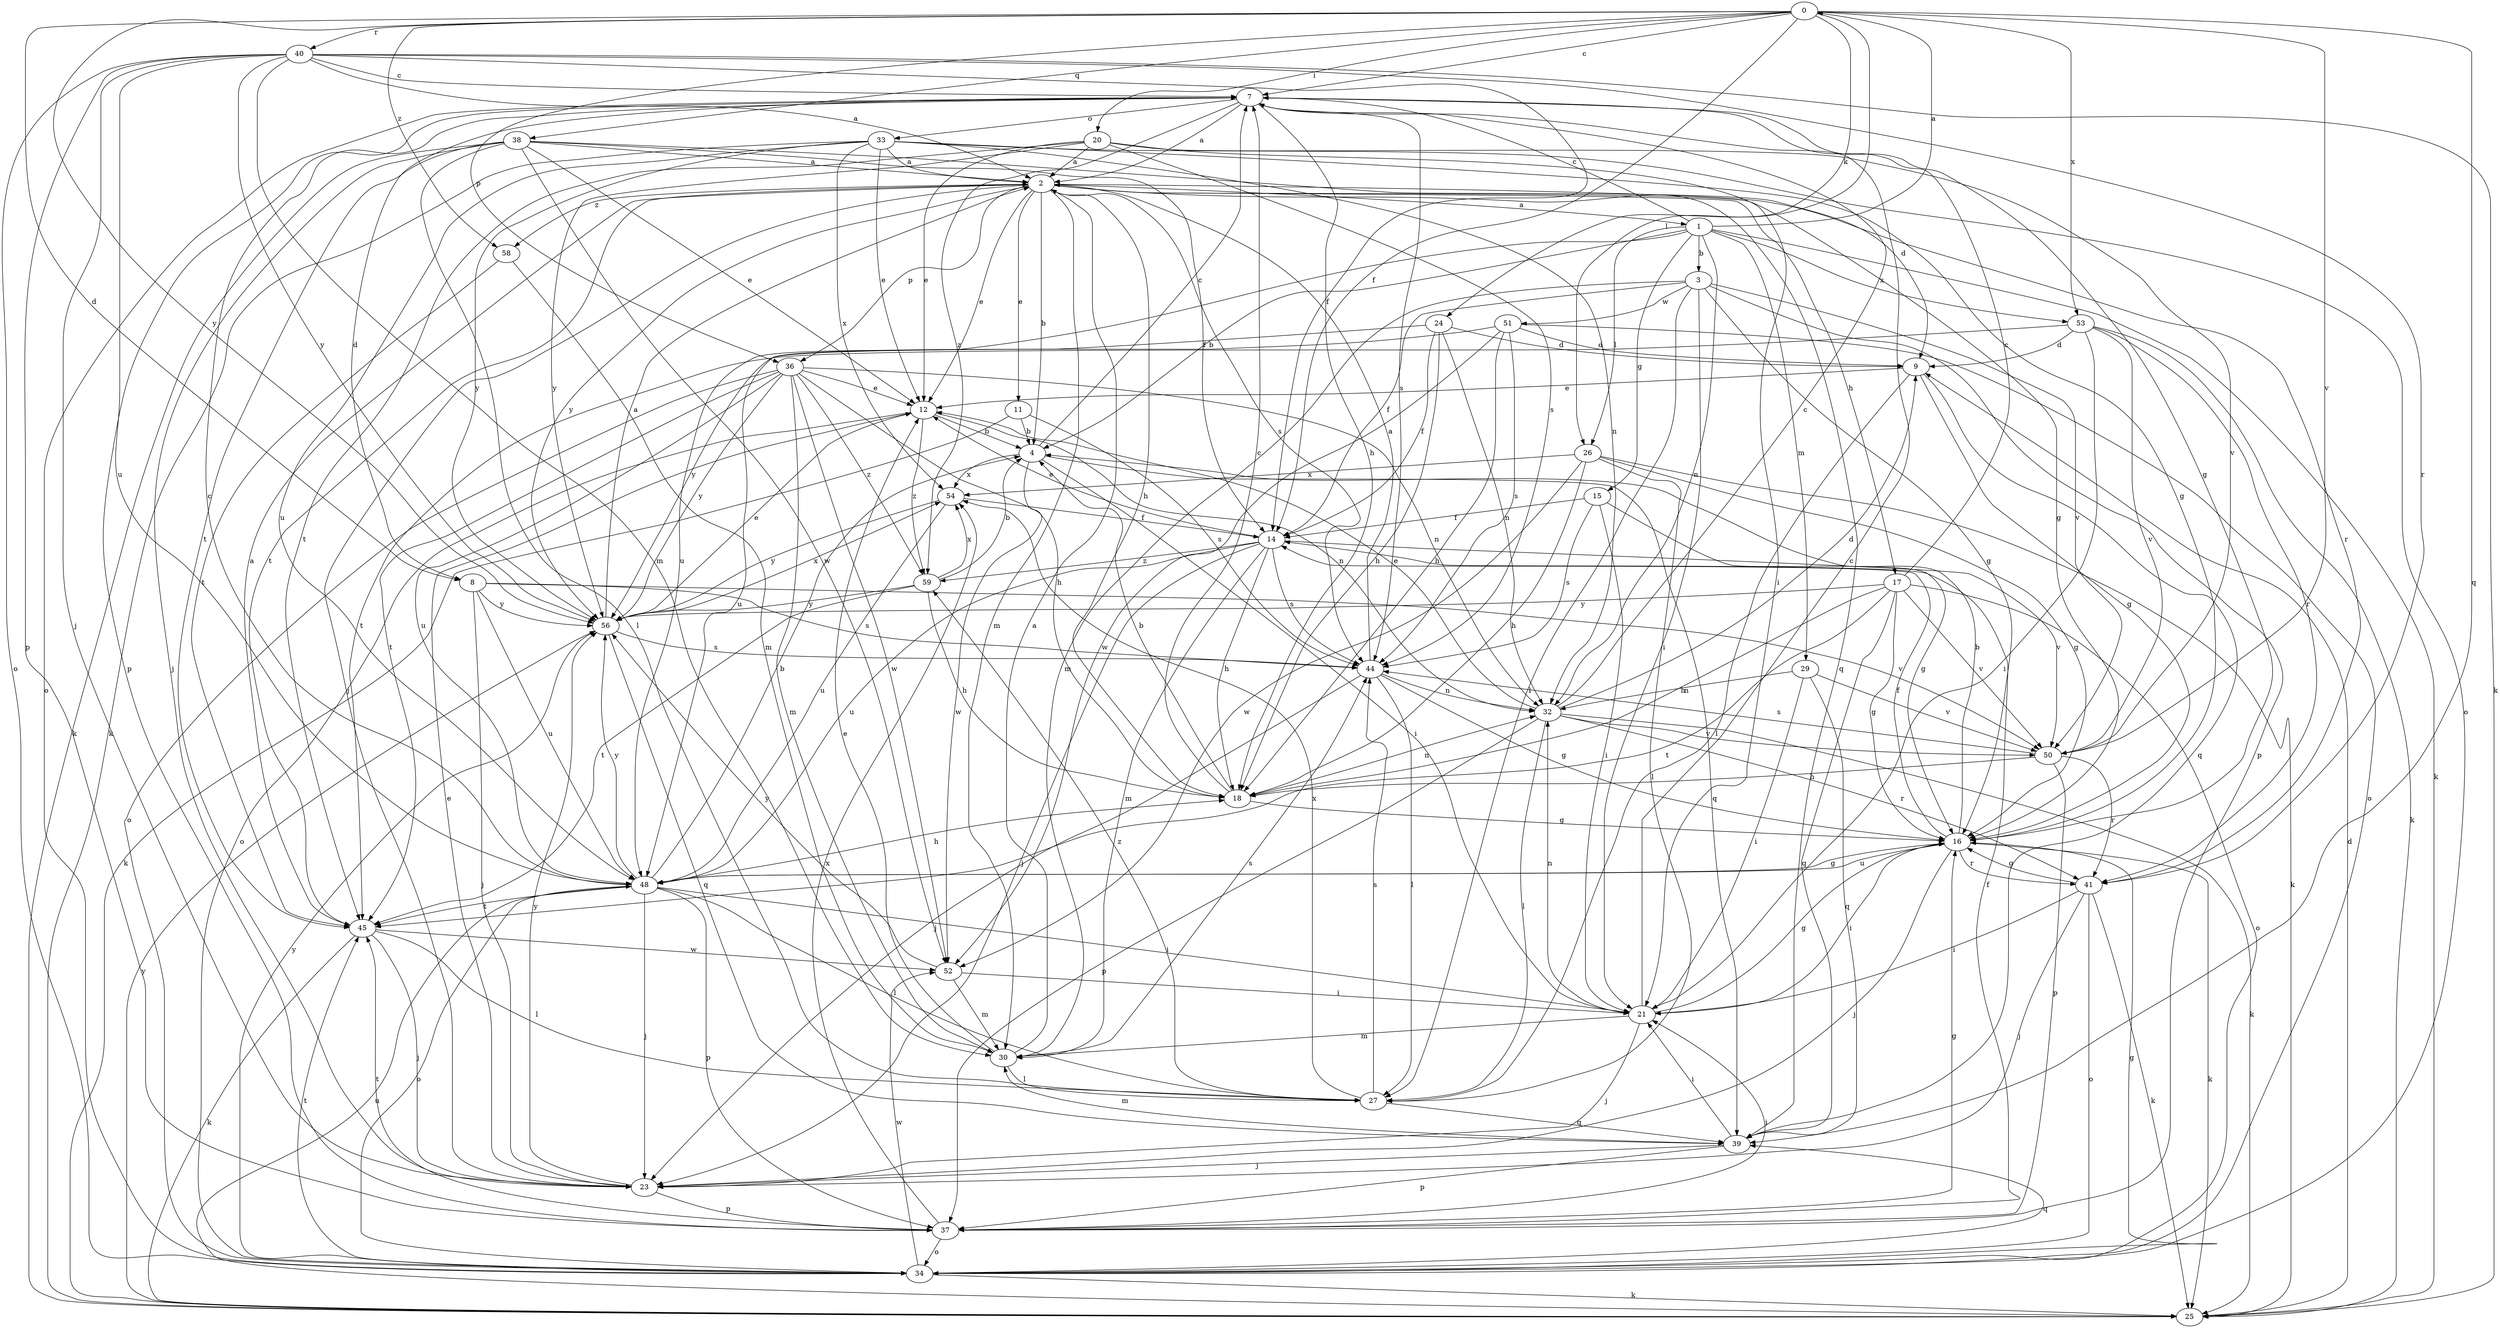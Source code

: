 strict digraph  {
0;
1;
2;
3;
4;
7;
8;
9;
11;
12;
14;
15;
16;
17;
18;
20;
21;
23;
24;
25;
26;
27;
29;
30;
32;
33;
34;
36;
37;
38;
39;
40;
41;
44;
45;
48;
50;
51;
52;
53;
54;
56;
58;
59;
0 -> 7  [label=c];
0 -> 8  [label=d];
0 -> 14  [label=f];
0 -> 20  [label=i];
0 -> 24  [label=k];
0 -> 26  [label=l];
0 -> 36  [label=p];
0 -> 38  [label=q];
0 -> 39  [label=q];
0 -> 40  [label=r];
0 -> 50  [label=v];
0 -> 53  [label=x];
0 -> 56  [label=y];
0 -> 58  [label=z];
1 -> 0  [label=a];
1 -> 3  [label=b];
1 -> 4  [label=b];
1 -> 7  [label=c];
1 -> 15  [label=g];
1 -> 25  [label=k];
1 -> 26  [label=l];
1 -> 29  [label=m];
1 -> 32  [label=n];
1 -> 48  [label=u];
1 -> 53  [label=x];
2 -> 1  [label=a];
2 -> 4  [label=b];
2 -> 11  [label=e];
2 -> 12  [label=e];
2 -> 16  [label=g];
2 -> 17  [label=h];
2 -> 18  [label=h];
2 -> 23  [label=j];
2 -> 30  [label=m];
2 -> 36  [label=p];
2 -> 39  [label=q];
2 -> 41  [label=r];
2 -> 44  [label=s];
2 -> 45  [label=t];
2 -> 56  [label=y];
2 -> 58  [label=z];
3 -> 14  [label=f];
3 -> 16  [label=g];
3 -> 21  [label=i];
3 -> 27  [label=l];
3 -> 30  [label=m];
3 -> 37  [label=p];
3 -> 50  [label=v];
3 -> 51  [label=w];
4 -> 7  [label=c];
4 -> 21  [label=i];
4 -> 39  [label=q];
4 -> 52  [label=w];
4 -> 54  [label=x];
7 -> 2  [label=a];
7 -> 8  [label=d];
7 -> 16  [label=g];
7 -> 18  [label=h];
7 -> 33  [label=o];
7 -> 34  [label=o];
7 -> 37  [label=p];
7 -> 44  [label=s];
7 -> 59  [label=z];
8 -> 23  [label=j];
8 -> 44  [label=s];
8 -> 48  [label=u];
8 -> 50  [label=v];
8 -> 56  [label=y];
9 -> 12  [label=e];
9 -> 16  [label=g];
9 -> 27  [label=l];
9 -> 39  [label=q];
11 -> 4  [label=b];
11 -> 25  [label=k];
11 -> 44  [label=s];
12 -> 4  [label=b];
12 -> 32  [label=n];
12 -> 34  [label=o];
12 -> 59  [label=z];
14 -> 12  [label=e];
14 -> 18  [label=h];
14 -> 23  [label=j];
14 -> 30  [label=m];
14 -> 44  [label=s];
14 -> 48  [label=u];
14 -> 50  [label=v];
14 -> 59  [label=z];
15 -> 14  [label=f];
15 -> 16  [label=g];
15 -> 21  [label=i];
15 -> 44  [label=s];
16 -> 4  [label=b];
16 -> 14  [label=f];
16 -> 21  [label=i];
16 -> 23  [label=j];
16 -> 25  [label=k];
16 -> 41  [label=r];
16 -> 48  [label=u];
17 -> 7  [label=c];
17 -> 16  [label=g];
17 -> 18  [label=h];
17 -> 34  [label=o];
17 -> 39  [label=q];
17 -> 45  [label=t];
17 -> 50  [label=v];
17 -> 56  [label=y];
18 -> 4  [label=b];
18 -> 7  [label=c];
18 -> 16  [label=g];
18 -> 32  [label=n];
20 -> 2  [label=a];
20 -> 12  [label=e];
20 -> 21  [label=i];
20 -> 44  [label=s];
20 -> 45  [label=t];
20 -> 50  [label=v];
20 -> 56  [label=y];
21 -> 7  [label=c];
21 -> 16  [label=g];
21 -> 23  [label=j];
21 -> 30  [label=m];
21 -> 32  [label=n];
23 -> 12  [label=e];
23 -> 37  [label=p];
23 -> 56  [label=y];
24 -> 9  [label=d];
24 -> 14  [label=f];
24 -> 18  [label=h];
24 -> 32  [label=n];
24 -> 48  [label=u];
25 -> 9  [label=d];
25 -> 48  [label=u];
25 -> 56  [label=y];
26 -> 16  [label=g];
26 -> 18  [label=h];
26 -> 25  [label=k];
26 -> 27  [label=l];
26 -> 52  [label=w];
26 -> 54  [label=x];
27 -> 39  [label=q];
27 -> 44  [label=s];
27 -> 54  [label=x];
27 -> 59  [label=z];
29 -> 21  [label=i];
29 -> 32  [label=n];
29 -> 39  [label=q];
29 -> 50  [label=v];
30 -> 2  [label=a];
30 -> 12  [label=e];
30 -> 27  [label=l];
30 -> 44  [label=s];
32 -> 7  [label=c];
32 -> 9  [label=d];
32 -> 12  [label=e];
32 -> 25  [label=k];
32 -> 27  [label=l];
32 -> 37  [label=p];
32 -> 41  [label=r];
32 -> 50  [label=v];
33 -> 2  [label=a];
33 -> 12  [label=e];
33 -> 16  [label=g];
33 -> 25  [label=k];
33 -> 32  [label=n];
33 -> 34  [label=o];
33 -> 48  [label=u];
33 -> 54  [label=x];
33 -> 56  [label=y];
34 -> 16  [label=g];
34 -> 25  [label=k];
34 -> 39  [label=q];
34 -> 45  [label=t];
34 -> 52  [label=w];
34 -> 56  [label=y];
36 -> 12  [label=e];
36 -> 18  [label=h];
36 -> 30  [label=m];
36 -> 32  [label=n];
36 -> 34  [label=o];
36 -> 45  [label=t];
36 -> 48  [label=u];
36 -> 52  [label=w];
36 -> 56  [label=y];
36 -> 59  [label=z];
37 -> 14  [label=f];
37 -> 16  [label=g];
37 -> 21  [label=i];
37 -> 34  [label=o];
37 -> 45  [label=t];
37 -> 54  [label=x];
38 -> 2  [label=a];
38 -> 9  [label=d];
38 -> 12  [label=e];
38 -> 14  [label=f];
38 -> 23  [label=j];
38 -> 25  [label=k];
38 -> 27  [label=l];
38 -> 45  [label=t];
38 -> 52  [label=w];
39 -> 21  [label=i];
39 -> 23  [label=j];
39 -> 30  [label=m];
39 -> 37  [label=p];
40 -> 2  [label=a];
40 -> 7  [label=c];
40 -> 14  [label=f];
40 -> 23  [label=j];
40 -> 25  [label=k];
40 -> 30  [label=m];
40 -> 34  [label=o];
40 -> 37  [label=p];
40 -> 41  [label=r];
40 -> 48  [label=u];
40 -> 56  [label=y];
41 -> 16  [label=g];
41 -> 21  [label=i];
41 -> 23  [label=j];
41 -> 25  [label=k];
41 -> 34  [label=o];
44 -> 2  [label=a];
44 -> 16  [label=g];
44 -> 23  [label=j];
44 -> 27  [label=l];
44 -> 32  [label=n];
45 -> 2  [label=a];
45 -> 23  [label=j];
45 -> 25  [label=k];
45 -> 27  [label=l];
45 -> 52  [label=w];
48 -> 4  [label=b];
48 -> 7  [label=c];
48 -> 16  [label=g];
48 -> 18  [label=h];
48 -> 21  [label=i];
48 -> 23  [label=j];
48 -> 27  [label=l];
48 -> 34  [label=o];
48 -> 37  [label=p];
48 -> 45  [label=t];
48 -> 56  [label=y];
50 -> 18  [label=h];
50 -> 37  [label=p];
50 -> 41  [label=r];
50 -> 44  [label=s];
51 -> 9  [label=d];
51 -> 18  [label=h];
51 -> 34  [label=o];
51 -> 44  [label=s];
51 -> 52  [label=w];
51 -> 56  [label=y];
52 -> 21  [label=i];
52 -> 30  [label=m];
52 -> 56  [label=y];
53 -> 9  [label=d];
53 -> 21  [label=i];
53 -> 25  [label=k];
53 -> 41  [label=r];
53 -> 45  [label=t];
53 -> 50  [label=v];
54 -> 14  [label=f];
54 -> 48  [label=u];
54 -> 56  [label=y];
56 -> 2  [label=a];
56 -> 12  [label=e];
56 -> 39  [label=q];
56 -> 44  [label=s];
56 -> 54  [label=x];
58 -> 30  [label=m];
58 -> 45  [label=t];
59 -> 4  [label=b];
59 -> 18  [label=h];
59 -> 45  [label=t];
59 -> 54  [label=x];
59 -> 56  [label=y];
}
